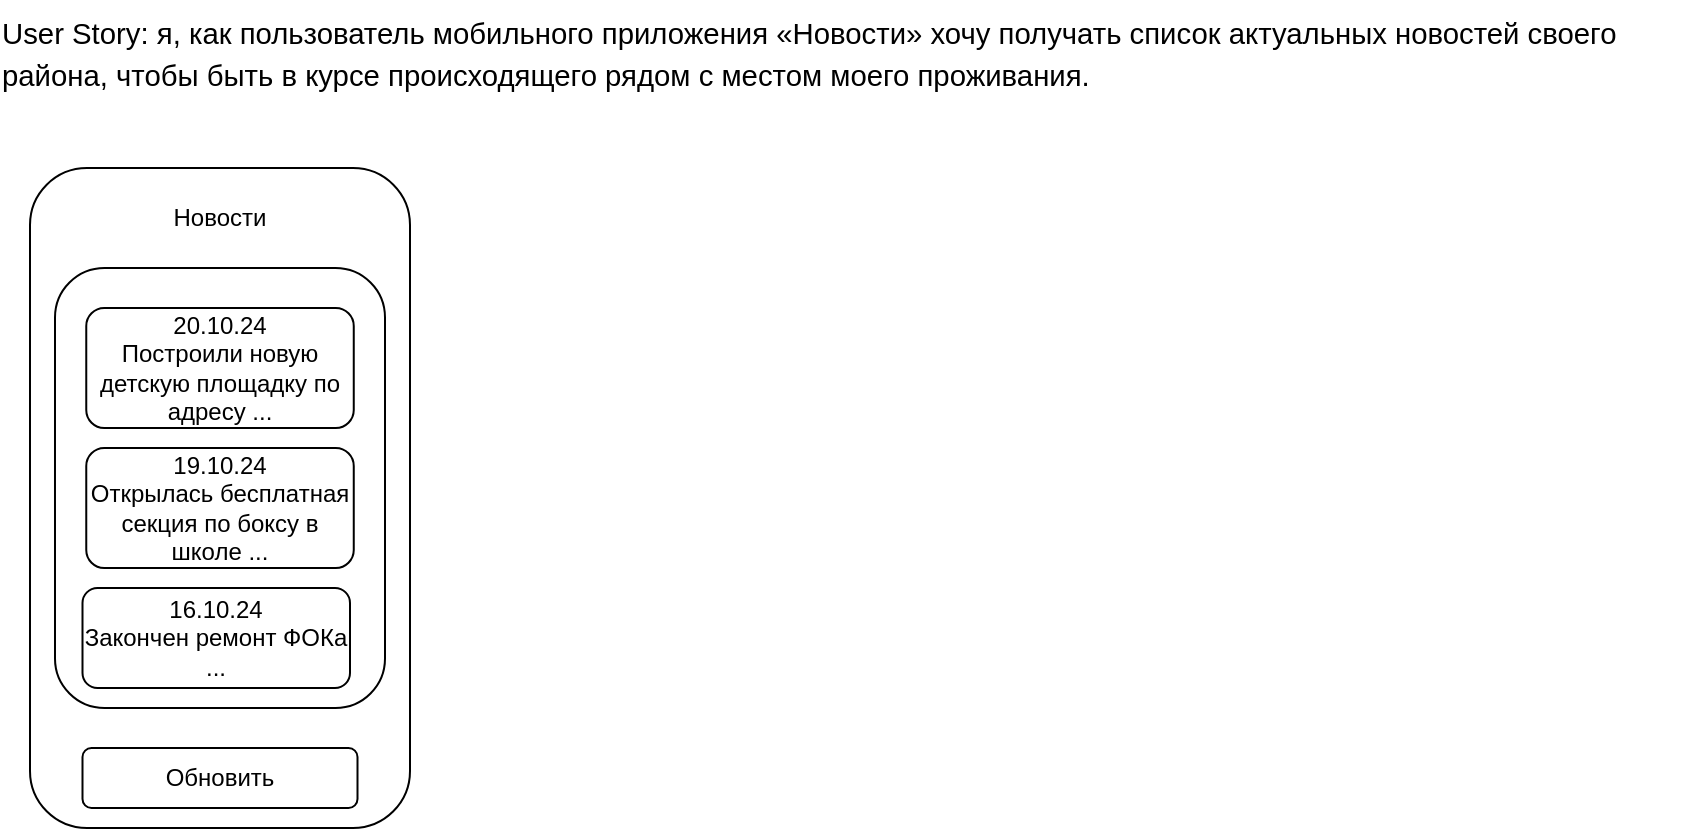 <mxfile version="24.8.0">
  <diagram name="Page-1" id="Rm5-loyoK6L1a_ex0tON">
    <mxGraphModel dx="3220" dy="2206" grid="1" gridSize="10" guides="1" tooltips="1" connect="1" arrows="1" fold="1" page="1" pageScale="1" pageWidth="1169" pageHeight="827" math="0" shadow="0">
      <root>
        <mxCell id="0" />
        <mxCell id="1" parent="0" />
        <mxCell id="d591mGYJ-wh3OpJFqWXo-1" value="&lt;span style=&quot;text-align: start;&quot; id=&quot;docs-internal-guid-4495d54e-7fff-9dda-d356-6cdd1c44bd76&quot;&gt;&lt;p style=&quot;line-height: 1.38; margin-top: 0pt; margin-bottom: 0pt;&quot; dir=&quot;ltr&quot;&gt;&lt;span style=&quot;font-size: 11pt; font-family: Arial, sans-serif; font-variant-ligatures: normal; font-variant-alternates: normal; font-variant-numeric: normal; font-variant-east-asian: normal; font-variant-position: normal; vertical-align: baseline; white-space: pre-wrap;&quot;&gt;User Story: я&lt;/span&gt;&lt;span style=&quot;font-family: Arial, sans-serif; font-size: 11pt; white-space: pre-wrap;&quot;&gt;, как пользователь мобильного приложения «Новости» хочу получать список актуальных новостей своего района, чтобы быть в курсе происходящего рядом с местом моего проживания.&lt;/span&gt;&lt;/p&gt;&lt;/span&gt;" style="text;html=1;align=center;verticalAlign=middle;whiteSpace=wrap;rounded=0;" vertex="1" parent="1">
          <mxGeometry x="-2335" y="-1654" width="840" height="54" as="geometry" />
        </mxCell>
        <mxCell id="d591mGYJ-wh3OpJFqWXo-2" value="" style="rounded=1;whiteSpace=wrap;html=1;" vertex="1" parent="1">
          <mxGeometry x="-2320" y="-1570" width="190" height="330" as="geometry" />
        </mxCell>
        <mxCell id="d591mGYJ-wh3OpJFqWXo-3" value="Новости" style="text;html=1;align=center;verticalAlign=middle;whiteSpace=wrap;rounded=0;" vertex="1" parent="1">
          <mxGeometry x="-2255" y="-1560" width="60" height="30" as="geometry" />
        </mxCell>
        <mxCell id="d591mGYJ-wh3OpJFqWXo-4" value="" style="rounded=1;whiteSpace=wrap;html=1;" vertex="1" parent="1">
          <mxGeometry x="-2307.5" y="-1520" width="165" height="220" as="geometry" />
        </mxCell>
        <mxCell id="d591mGYJ-wh3OpJFqWXo-5" value="Обновить" style="rounded=1;whiteSpace=wrap;html=1;" vertex="1" parent="1">
          <mxGeometry x="-2293.75" y="-1280" width="137.5" height="30" as="geometry" />
        </mxCell>
        <mxCell id="d591mGYJ-wh3OpJFqWXo-6" value="20.10.24&lt;div&gt;Построили новую детскую площадку по адресу ...&lt;/div&gt;" style="rounded=1;whiteSpace=wrap;html=1;" vertex="1" parent="1">
          <mxGeometry x="-2291.87" y="-1500" width="133.75" height="60" as="geometry" />
        </mxCell>
        <mxCell id="d591mGYJ-wh3OpJFqWXo-7" value="19.10.24&lt;div&gt;Открылась бесплатная секция по боксу в школе ...&lt;/div&gt;" style="rounded=1;whiteSpace=wrap;html=1;" vertex="1" parent="1">
          <mxGeometry x="-2291.87" y="-1430" width="133.75" height="60" as="geometry" />
        </mxCell>
        <mxCell id="d591mGYJ-wh3OpJFqWXo-8" value="16.10.24&lt;div&gt;Закончен ремонт ФОКа ...&lt;/div&gt;" style="rounded=1;whiteSpace=wrap;html=1;" vertex="1" parent="1">
          <mxGeometry x="-2293.75" y="-1360" width="133.75" height="50" as="geometry" />
        </mxCell>
      </root>
    </mxGraphModel>
  </diagram>
</mxfile>
